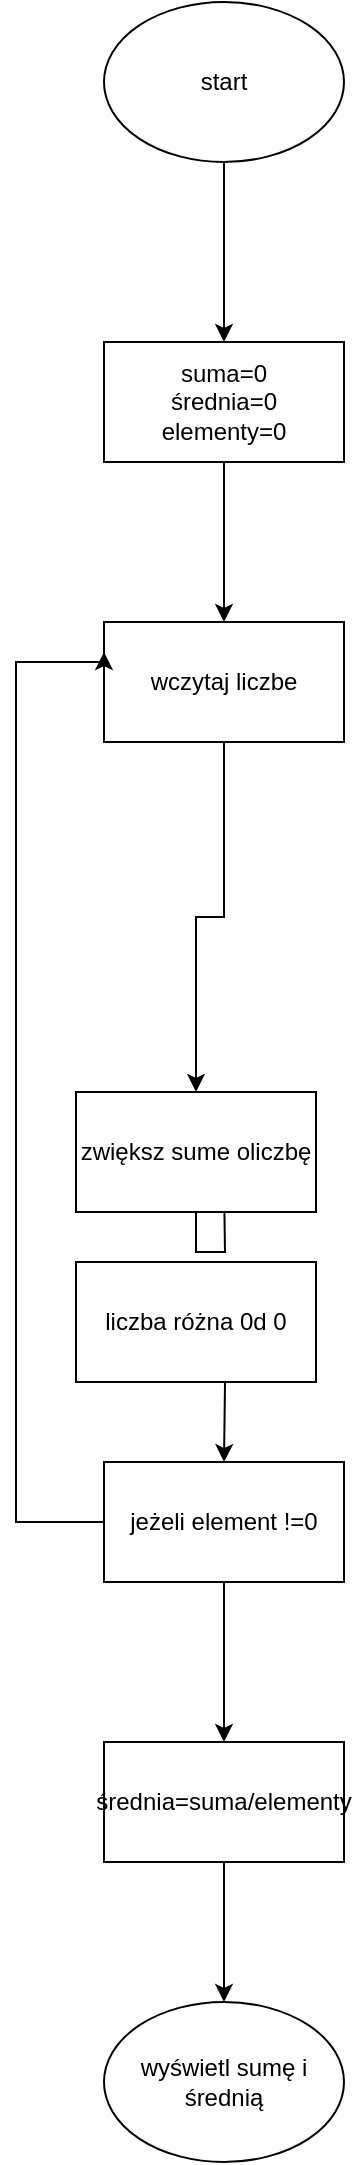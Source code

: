 <mxfile version="13.5.3" type="github">
  <diagram id="pH5lwlTkNPz3HnLCxwXb" name="Page-1">
    <mxGraphModel dx="1355" dy="687" grid="1" gridSize="10" guides="1" tooltips="1" connect="1" arrows="1" fold="1" page="1" pageScale="1" pageWidth="827" pageHeight="1169" math="0" shadow="0">
      <root>
        <mxCell id="0" />
        <mxCell id="1" parent="0" />
        <mxCell id="m5PPrAN-7ZvtJjA9baYn-3" value="" style="edgeStyle=orthogonalEdgeStyle;rounded=0;orthogonalLoop=1;jettySize=auto;html=1;" parent="1" source="m5PPrAN-7ZvtJjA9baYn-1" target="m5PPrAN-7ZvtJjA9baYn-2" edge="1">
          <mxGeometry relative="1" as="geometry" />
        </mxCell>
        <mxCell id="m5PPrAN-7ZvtJjA9baYn-1" value="start" style="ellipse;whiteSpace=wrap;html=1;" parent="1" vertex="1">
          <mxGeometry x="354" y="10" width="120" height="80" as="geometry" />
        </mxCell>
        <mxCell id="m5PPrAN-7ZvtJjA9baYn-5" value="" style="edgeStyle=orthogonalEdgeStyle;rounded=0;orthogonalLoop=1;jettySize=auto;html=1;" parent="1" source="m5PPrAN-7ZvtJjA9baYn-2" target="m5PPrAN-7ZvtJjA9baYn-4" edge="1">
          <mxGeometry relative="1" as="geometry" />
        </mxCell>
        <mxCell id="m5PPrAN-7ZvtJjA9baYn-2" value="&lt;div&gt;suma=0&lt;/div&gt;&lt;div&gt;średnia=0&lt;/div&gt;&lt;div&gt;elementy=0&lt;br&gt;&lt;/div&gt;" style="whiteSpace=wrap;html=1;" parent="1" vertex="1">
          <mxGeometry x="354" y="180" width="120" height="60" as="geometry" />
        </mxCell>
        <mxCell id="m5PPrAN-7ZvtJjA9baYn-7" value="" style="edgeStyle=orthogonalEdgeStyle;rounded=0;orthogonalLoop=1;jettySize=auto;html=1;" parent="1" source="m5PPrAN-7ZvtJjA9baYn-4" target="m5PPrAN-7ZvtJjA9baYn-6" edge="1">
          <mxGeometry relative="1" as="geometry" />
        </mxCell>
        <mxCell id="m5PPrAN-7ZvtJjA9baYn-4" value="wczytaj liczbe" style="whiteSpace=wrap;html=1;" parent="1" vertex="1">
          <mxGeometry x="354" y="320" width="120" height="60" as="geometry" />
        </mxCell>
        <mxCell id="m5PPrAN-7ZvtJjA9baYn-9" value="" style="edgeStyle=orthogonalEdgeStyle;rounded=0;orthogonalLoop=1;jettySize=auto;html=1;" parent="1" source="m5PPrAN-7ZvtJjA9baYn-6" edge="1">
          <mxGeometry relative="1" as="geometry">
            <mxPoint x="414" y="600" as="targetPoint" />
          </mxGeometry>
        </mxCell>
        <mxCell id="m5PPrAN-7ZvtJjA9baYn-6" value="zwiększ sume oliczbę" style="whiteSpace=wrap;html=1;" parent="1" vertex="1">
          <mxGeometry x="340" y="555" width="120" height="60" as="geometry" />
        </mxCell>
        <mxCell id="m5PPrAN-7ZvtJjA9baYn-11" value="" style="edgeStyle=orthogonalEdgeStyle;rounded=0;orthogonalLoop=1;jettySize=auto;html=1;" parent="1" target="m5PPrAN-7ZvtJjA9baYn-10" edge="1">
          <mxGeometry relative="1" as="geometry">
            <mxPoint x="414" y="660" as="sourcePoint" />
          </mxGeometry>
        </mxCell>
        <mxCell id="m5PPrAN-7ZvtJjA9baYn-12" style="edgeStyle=orthogonalEdgeStyle;rounded=0;orthogonalLoop=1;jettySize=auto;html=1;entryX=0;entryY=0.25;entryDx=0;entryDy=0;" parent="1" source="m5PPrAN-7ZvtJjA9baYn-10" target="m5PPrAN-7ZvtJjA9baYn-4" edge="1">
          <mxGeometry relative="1" as="geometry">
            <mxPoint x="290" y="340" as="targetPoint" />
            <Array as="points">
              <mxPoint x="310" y="770" />
              <mxPoint x="310" y="340" />
              <mxPoint x="354" y="340" />
            </Array>
          </mxGeometry>
        </mxCell>
        <mxCell id="m5PPrAN-7ZvtJjA9baYn-14" value="" style="edgeStyle=orthogonalEdgeStyle;rounded=0;orthogonalLoop=1;jettySize=auto;html=1;" parent="1" source="m5PPrAN-7ZvtJjA9baYn-10" target="m5PPrAN-7ZvtJjA9baYn-13" edge="1">
          <mxGeometry relative="1" as="geometry" />
        </mxCell>
        <mxCell id="m5PPrAN-7ZvtJjA9baYn-10" value="jeżeli element !=0" style="whiteSpace=wrap;html=1;" parent="1" vertex="1">
          <mxGeometry x="354" y="740" width="120" height="60" as="geometry" />
        </mxCell>
        <mxCell id="m5PPrAN-7ZvtJjA9baYn-16" value="" style="edgeStyle=orthogonalEdgeStyle;rounded=0;orthogonalLoop=1;jettySize=auto;html=1;" parent="1" source="m5PPrAN-7ZvtJjA9baYn-13" target="m5PPrAN-7ZvtJjA9baYn-15" edge="1">
          <mxGeometry relative="1" as="geometry" />
        </mxCell>
        <mxCell id="m5PPrAN-7ZvtJjA9baYn-13" value="średnia=suma/elementy" style="whiteSpace=wrap;html=1;" parent="1" vertex="1">
          <mxGeometry x="354" y="880" width="120" height="60" as="geometry" />
        </mxCell>
        <mxCell id="m5PPrAN-7ZvtJjA9baYn-15" value="wyświetl sumę i średnią" style="ellipse;whiteSpace=wrap;html=1;" parent="1" vertex="1">
          <mxGeometry x="354" y="1010" width="120" height="80" as="geometry" />
        </mxCell>
        <mxCell id="lXcHzY9whyctCYQxvG21-1" value="liczba różna 0d 0" style="rounded=0;whiteSpace=wrap;html=1;" vertex="1" parent="1">
          <mxGeometry x="340" y="640" width="120" height="60" as="geometry" />
        </mxCell>
      </root>
    </mxGraphModel>
  </diagram>
</mxfile>
